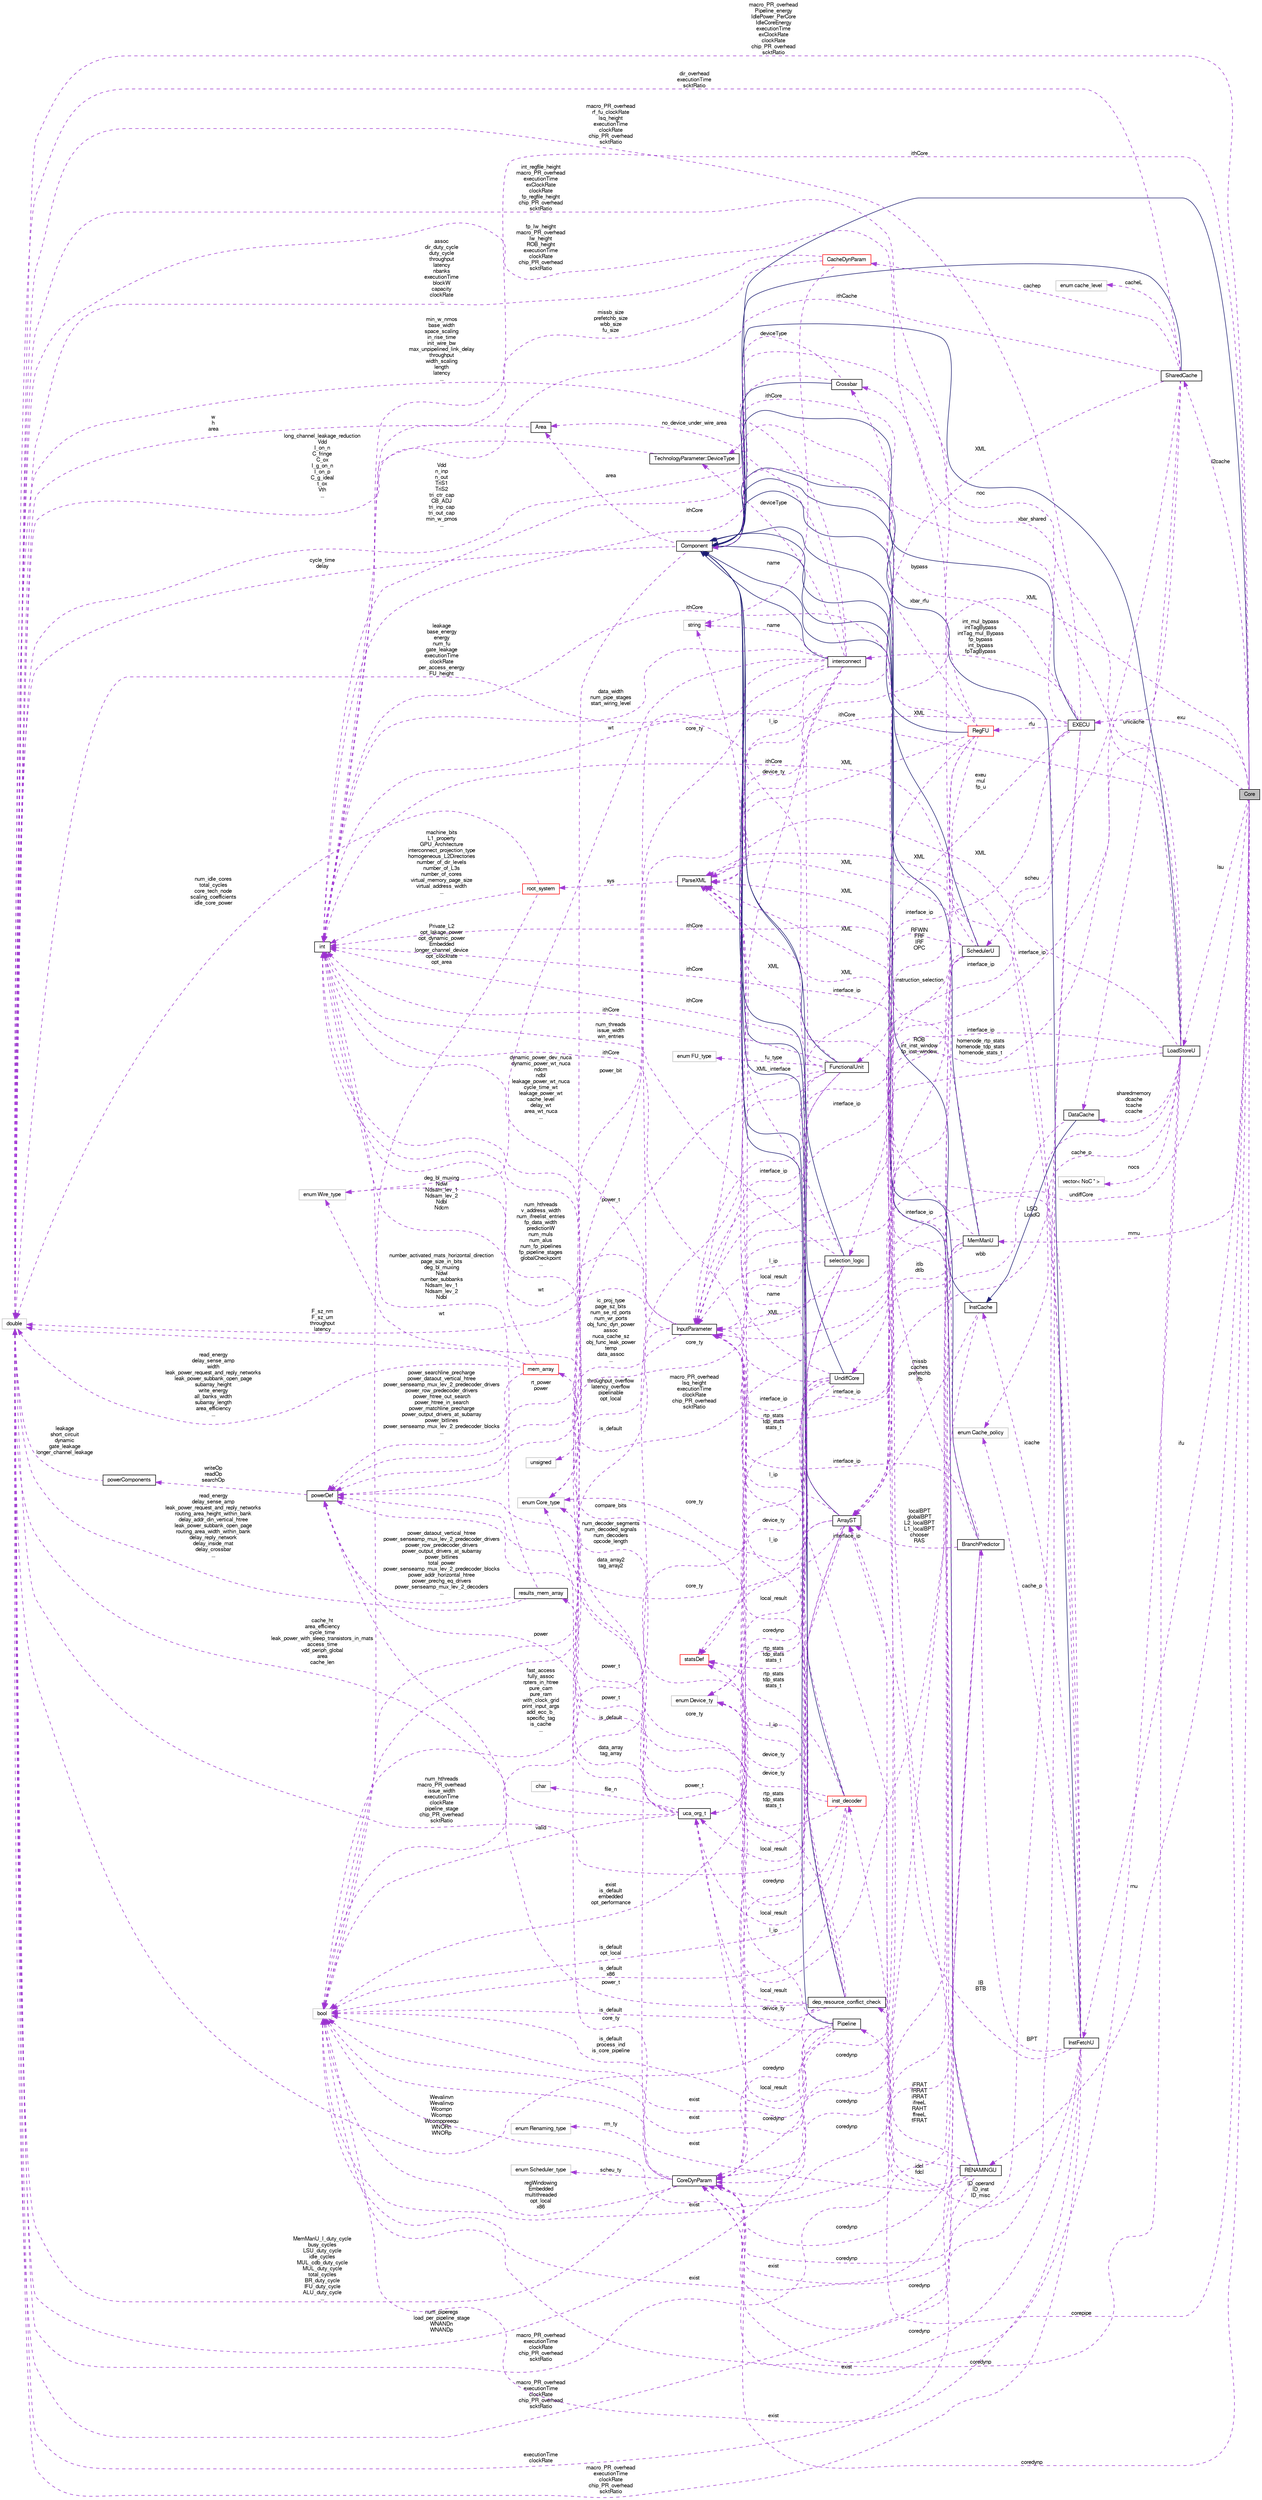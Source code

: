digraph G
{
  bgcolor="transparent";
  edge [fontname="FreeSans",fontsize="10",labelfontname="FreeSans",labelfontsize="10"];
  node [fontname="FreeSans",fontsize="10",shape=record];
  rankdir=LR;
  Node1 [label="Core",height=0.2,width=0.4,color="black", fillcolor="grey75", style="filled" fontcolor="black"];
  Node2 -> Node1 [dir=back,color="midnightblue",fontsize="10",style="solid",fontname="FreeSans"];
  Node2 [label="Component",height=0.2,width=0.4,color="black",URL="$classComponent.html"];
  Node3 -> Node2 [dir=back,color="darkorchid3",fontsize="10",style="dashed",label="cycle_time\ndelay",fontname="FreeSans"];
  Node3 [label="double",height=0.2,width=0.4,color="grey75"];
  Node4 -> Node2 [dir=back,color="darkorchid3",fontsize="10",style="dashed",label="rt_power\npower",fontname="FreeSans"];
  Node4 [label="powerDef",height=0.2,width=0.4,color="black",URL="$classpowerDef.html"];
  Node5 -> Node4 [dir=back,color="darkorchid3",fontsize="10",style="dashed",label="writeOp\nreadOp\nsearchOp",fontname="FreeSans"];
  Node5 [label="powerComponents",height=0.2,width=0.4,color="black",URL="$classpowerComponents.html"];
  Node3 -> Node5 [dir=back,color="darkorchid3",fontsize="10",style="dashed",label="leakage\nshort_circuit\ndynamic\ngate_leakage\nlonger_channel_leakage",fontname="FreeSans"];
  Node6 -> Node2 [dir=back,color="darkorchid3",fontsize="10",style="dashed",label="area",fontname="FreeSans"];
  Node6 [label="Area",height=0.2,width=0.4,color="black",URL="$classArea.html"];
  Node3 -> Node6 [dir=back,color="darkorchid3",fontsize="10",style="dashed",label="w\nh\narea",fontname="FreeSans"];
  Node7 -> Node1 [dir=back,color="darkorchid3",fontsize="10",style="dashed",label="undiffCore",fontname="FreeSans"];
  Node7 [label="UndiffCore",height=0.2,width=0.4,color="black",URL="$classUndiffCore.html"];
  Node2 -> Node7 [dir=back,color="midnightblue",fontsize="10",style="solid",fontname="FreeSans"];
  Node3 -> Node7 [dir=back,color="darkorchid3",fontsize="10",style="dashed",label="num_hthreads\nmacro_PR_overhead\nissue_width\nexecutionTime\nclockRate\npipeline_stage\nchip_PR_overhead\nscktRatio",fontname="FreeSans"];
  Node8 -> Node7 [dir=back,color="darkorchid3",fontsize="10",style="dashed",label="coredynp",fontname="FreeSans"];
  Node8 [label="CoreDynParam",height=0.2,width=0.4,color="black",URL="$classCoreDynParam.html"];
  Node3 -> Node8 [dir=back,color="darkorchid3",fontsize="10",style="dashed",label="MemManU_I_duty_cycle\nbusy_cycles\nLSU_duty_cycle\nidle_cycles\nMUL_cdb_duty_cycle\nMUL_duty_cycle\ntotal_cycles\nBR_duty_cycle\nIFU_duty_cycle\nALU_duty_cycle\n...",fontname="FreeSans"];
  Node9 -> Node8 [dir=back,color="darkorchid3",fontsize="10",style="dashed",label="num_hthreads\nv_address_width\nnum_ifreelist_entries\nfp_data_width\npredictionW\nnum_muls\nnum_alus\nnum_fp_pipelines\nfp_pipeline_stages\nglobalCheckpoint\n...",fontname="FreeSans"];
  Node9 [label="int",height=0.2,width=0.4,color="black",URL="$classint.html"];
  Node10 -> Node8 [dir=back,color="darkorchid3",fontsize="10",style="dashed",label="rm_ty",fontname="FreeSans"];
  Node10 [label="enum Renaming_type",height=0.2,width=0.4,color="grey75"];
  Node11 -> Node8 [dir=back,color="darkorchid3",fontsize="10",style="dashed",label="regWindowing\nEmbedded\nmultithreaded\nopt_local\nx86",fontname="FreeSans"];
  Node11 [label="bool",height=0.2,width=0.4,color="grey75"];
  Node12 -> Node8 [dir=back,color="darkorchid3",fontsize="10",style="dashed",label="scheu_ty",fontname="FreeSans"];
  Node12 [label="enum Scheduler_type",height=0.2,width=0.4,color="grey75"];
  Node13 -> Node8 [dir=back,color="darkorchid3",fontsize="10",style="dashed",label="core_ty",fontname="FreeSans"];
  Node13 [label="enum Core_type",height=0.2,width=0.4,color="grey75"];
  Node9 -> Node7 [dir=back,color="darkorchid3",fontsize="10",style="dashed",label="ithCore",fontname="FreeSans"];
  Node11 -> Node7 [dir=back,color="darkorchid3",fontsize="10",style="dashed",label="exist\nis_default\nembedded\nopt_performance",fontname="FreeSans"];
  Node14 -> Node7 [dir=back,color="darkorchid3",fontsize="10",style="dashed",label="interface_ip",fontname="FreeSans"];
  Node14 [label="InputParameter",height=0.2,width=0.4,color="black",URL="$classInputParameter.html"];
  Node3 -> Node14 [dir=back,color="darkorchid3",fontsize="10",style="dashed",label="F_sz_nm\nF_sz_um\nthroughput\nlatency",fontname="FreeSans"];
  Node9 -> Node14 [dir=back,color="darkorchid3",fontsize="10",style="dashed",label="dynamic_power_dev_nuca\ndynamic_power_wt_nuca\nndcm\nndbl\nleakage_power_wt_nuca\ncycle_time_wt\nleakage_power_wt\ncache_level\ndelay_wt\narea_wt_nuca\n...",fontname="FreeSans"];
  Node11 -> Node14 [dir=back,color="darkorchid3",fontsize="10",style="dashed",label="fast_access\nfully_assoc\nrpters_in_htree\npure_cam\npure_ram\nwith_clock_grid\nprint_input_args\nadd_ecc_b_\nspecific_tag\nis_cache\n...",fontname="FreeSans"];
  Node15 -> Node14 [dir=back,color="darkorchid3",fontsize="10",style="dashed",label="wt",fontname="FreeSans"];
  Node15 [label="enum Wire_type",height=0.2,width=0.4,color="grey75"];
  Node16 -> Node14 [dir=back,color="darkorchid3",fontsize="10",style="dashed",label="ic_proj_type\npage_sz_bits\nnum_se_rd_ports\nnum_wr_ports\nobj_func_dyn_power\nassoc\nnuca_cache_sz\nobj_func_leak_power\ntemp\ndata_assoc\n...",fontname="FreeSans"];
  Node16 [label="unsigned",height=0.2,width=0.4,color="grey75"];
  Node17 -> Node7 [dir=back,color="darkorchid3",fontsize="10",style="dashed",label="XML",fontname="FreeSans"];
  Node17 [label="ParseXML",height=0.2,width=0.4,color="black",URL="$classParseXML.html"];
  Node18 -> Node17 [dir=back,color="darkorchid3",fontsize="10",style="dashed",label="sys",fontname="FreeSans"];
  Node18 [label="root_system",height=0.2,width=0.4,color="red",URL="$structroot__system.html"];
  Node3 -> Node18 [dir=back,color="darkorchid3",fontsize="10",style="dashed",label="num_idle_cores\ntotal_cycles\ncore_tech_node\nscaling_coefficients\nidle_core_power",fontname="FreeSans"];
  Node9 -> Node18 [dir=back,color="darkorchid3",fontsize="10",style="dashed",label="machine_bits\nL1_property\nGPU_Architecture\ninterconnect_projection_type\nhomogeneous_L2Directories\nnumber_of_dir_levels\nnumber_of_L3s\nnumber_of_cores\nvirtual_memory_page_size\nvirtual_address_width\n...",fontname="FreeSans"];
  Node11 -> Node18 [dir=back,color="darkorchid3",fontsize="10",style="dashed",label="Private_L2\nopt_lakage_power\nopt_dynamic_power\nEmbedded\nlonger_channel_device\nopt_clockrate\nopt_area",fontname="FreeSans"];
  Node13 -> Node7 [dir=back,color="darkorchid3",fontsize="10",style="dashed",label="core_ty",fontname="FreeSans"];
  Node19 -> Node1 [dir=back,color="darkorchid3",fontsize="10",style="dashed",label="corepipe",fontname="FreeSans"];
  Node19 [label="Pipeline",height=0.2,width=0.4,color="black",URL="$classPipeline.html"];
  Node2 -> Node19 [dir=back,color="midnightblue",fontsize="10",style="solid",fontname="FreeSans"];
  Node3 -> Node19 [dir=back,color="darkorchid3",fontsize="10",style="dashed",label="num_piperegs\nload_per_pipeline_stage\nWNANDn\nWNANDp",fontname="FreeSans"];
  Node20 -> Node19 [dir=back,color="darkorchid3",fontsize="10",style="dashed",label="device_ty",fontname="FreeSans"];
  Node20 [label="enum Device_ty",height=0.2,width=0.4,color="grey75"];
  Node8 -> Node19 [dir=back,color="darkorchid3",fontsize="10",style="dashed",label="coredynp",fontname="FreeSans"];
  Node21 -> Node19 [dir=back,color="darkorchid3",fontsize="10",style="dashed",label="local_result",fontname="FreeSans"];
  Node21 [label="uca_org_t",height=0.2,width=0.4,color="black",URL="$classuca__org__t.html"];
  Node3 -> Node21 [dir=back,color="darkorchid3",fontsize="10",style="dashed",label="cache_ht\narea_efficiency\ncycle_time\nleak_power_with_sleep_transistors_in_mats\naccess_time\nvdd_periph_global\narea\ncache_len",fontname="FreeSans"];
  Node22 -> Node21 [dir=back,color="darkorchid3",fontsize="10",style="dashed",label="file_n",fontname="FreeSans"];
  Node22 [label="char",height=0.2,width=0.4,color="grey75"];
  Node4 -> Node21 [dir=back,color="darkorchid3",fontsize="10",style="dashed",label="power",fontname="FreeSans"];
  Node23 -> Node21 [dir=back,color="darkorchid3",fontsize="10",style="dashed",label="data_array2\ntag_array2",fontname="FreeSans"];
  Node23 [label="mem_array",height=0.2,width=0.4,color="red",URL="$classmem__array.html"];
  Node3 -> Node23 [dir=back,color="darkorchid3",fontsize="10",style="dashed",label="read_energy\ndelay_sense_amp\nwidth\nleak_power_request_and_reply_networks\nleak_power_subbank_open_page\nsubarray_height\nwrite_energy\nall_banks_width\nsubarray_length\narea_efficiency\n...",fontname="FreeSans"];
  Node4 -> Node23 [dir=back,color="darkorchid3",fontsize="10",style="dashed",label="power_searchline_precharge\npower_dataout_vertical_htree\npower_senseamp_mux_lev_2_predecoder_drivers\npower_row_predecoder_drivers\npower_htree_out_search\npower_htree_in_search\npower_matchline_precharge\npower_output_drivers_at_subarray\npower_bitlines\npower_senseamp_mux_lev_2_predecoder_blocks\n...",fontname="FreeSans"];
  Node9 -> Node23 [dir=back,color="darkorchid3",fontsize="10",style="dashed",label="deg_bl_muxing\nNdwl\nNdsam_lev_1\nNdsam_lev_2\nNdbl\nNdcm",fontname="FreeSans"];
  Node15 -> Node23 [dir=back,color="darkorchid3",fontsize="10",style="dashed",label="wt",fontname="FreeSans"];
  Node24 -> Node21 [dir=back,color="darkorchid3",fontsize="10",style="dashed",label="data_array\ntag_array",fontname="FreeSans"];
  Node24 [label="results_mem_array",height=0.2,width=0.4,color="black",URL="$structresults__mem__array.html"];
  Node3 -> Node24 [dir=back,color="darkorchid3",fontsize="10",style="dashed",label="read_energy\ndelay_sense_amp\nleak_power_request_and_reply_networks\nrouting_area_height_within_bank\ndelay_addr_din_vertical_htree\nleak_power_subbank_open_page\nrouting_area_width_within_bank\ndelay_reply_network\ndelay_inside_mat\ndelay_crossbar\n...",fontname="FreeSans"];
  Node4 -> Node24 [dir=back,color="darkorchid3",fontsize="10",style="dashed",label="power_dataout_vertical_htree\npower_senseamp_mux_lev_2_predecoder_drivers\npower_row_predecoder_drivers\npower_output_drivers_at_subarray\npower_bitlines\ntotal_power\npower_senseamp_mux_lev_2_predecoder_blocks\npower_addr_horizontal_htree\npower_prechg_eq_drivers\npower_senseamp_mux_lev_2_decoders\n...",fontname="FreeSans"];
  Node9 -> Node24 [dir=back,color="darkorchid3",fontsize="10",style="dashed",label="number_activated_mats_horizontal_direction\npage_size_in_bits\ndeg_bl_muxing\nNdwl\nnumber_subbanks\nNdsam_lev_1\nNdsam_lev_2\nNdbl",fontname="FreeSans"];
  Node11 -> Node21 [dir=back,color="darkorchid3",fontsize="10",style="dashed",label="valid",fontname="FreeSans"];
  Node11 -> Node19 [dir=back,color="darkorchid3",fontsize="10",style="dashed",label="is_default\nprocess_ind\nis_core_pipeline",fontname="FreeSans"];
  Node14 -> Node19 [dir=back,color="darkorchid3",fontsize="10",style="dashed",label="l_ip",fontname="FreeSans"];
  Node25 -> Node1 [dir=back,color="darkorchid3",fontsize="10",style="dashed",label="exu",fontname="FreeSans"];
  Node25 [label="EXECU",height=0.2,width=0.4,color="black",URL="$classEXECU.html"];
  Node2 -> Node25 [dir=back,color="midnightblue",fontsize="10",style="solid",fontname="FreeSans"];
  Node26 -> Node25 [dir=back,color="darkorchid3",fontsize="10",style="dashed",label="exeu\nmul\nfp_u",fontname="FreeSans"];
  Node26 [label="FunctionalUnit",height=0.2,width=0.4,color="black",URL="$classFunctionalUnit.html"];
  Node2 -> Node26 [dir=back,color="midnightblue",fontsize="10",style="solid",fontname="FreeSans"];
  Node3 -> Node26 [dir=back,color="darkorchid3",fontsize="10",style="dashed",label="leakage\nbase_energy\nenergy\nnum_fu\ngate_leakage\nexecutionTime\nclockRate\nper_access_energy\nFU_height",fontname="FreeSans"];
  Node8 -> Node26 [dir=back,color="darkorchid3",fontsize="10",style="dashed",label="coredynp",fontname="FreeSans"];
  Node4 -> Node26 [dir=back,color="darkorchid3",fontsize="10",style="dashed",label="power_t",fontname="FreeSans"];
  Node27 -> Node26 [dir=back,color="darkorchid3",fontsize="10",style="dashed",label="rtp_stats\ntdp_stats\nstats_t",fontname="FreeSans"];
  Node27 [label="statsDef",height=0.2,width=0.4,color="red",URL="$classstatsDef.html"];
  Node28 -> Node26 [dir=back,color="darkorchid3",fontsize="10",style="dashed",label="fu_type",fontname="FreeSans"];
  Node28 [label="enum FU_type",height=0.2,width=0.4,color="grey75"];
  Node9 -> Node26 [dir=back,color="darkorchid3",fontsize="10",style="dashed",label="ithCore",fontname="FreeSans"];
  Node11 -> Node26 [dir=back,color="darkorchid3",fontsize="10",style="dashed",label="is_default",fontname="FreeSans"];
  Node14 -> Node26 [dir=back,color="darkorchid3",fontsize="10",style="dashed",label="interface_ip",fontname="FreeSans"];
  Node17 -> Node26 [dir=back,color="darkorchid3",fontsize="10",style="dashed",label="XML",fontname="FreeSans"];
  Node3 -> Node25 [dir=back,color="darkorchid3",fontsize="10",style="dashed",label="macro_PR_overhead\nrf_fu_clockRate\nlsq_height\nexecutionTime\nclockRate\nchip_PR_overhead\nscktRatio",fontname="FreeSans"];
  Node29 -> Node25 [dir=back,color="darkorchid3",fontsize="10",style="dashed",label="scheu",fontname="FreeSans"];
  Node29 [label="SchedulerU",height=0.2,width=0.4,color="black",URL="$classSchedulerU.html"];
  Node2 -> Node29 [dir=back,color="midnightblue",fontsize="10",style="solid",fontname="FreeSans"];
  Node3 -> Node29 [dir=back,color="darkorchid3",fontsize="10",style="dashed",label="fp_Iw_height\nmacro_PR_overhead\nIw_height\nROB_height\nexecutionTime\nclockRate\nchip_PR_overhead\nscktRatio",fontname="FreeSans"];
  Node30 -> Node29 [dir=back,color="darkorchid3",fontsize="10",style="dashed",label="ROB\nint_inst_window\nfp_inst_window",fontname="FreeSans"];
  Node30 [label="ArrayST",height=0.2,width=0.4,color="black",URL="$classArrayST.html"];
  Node2 -> Node30 [dir=back,color="midnightblue",fontsize="10",style="solid",fontname="FreeSans"];
  Node20 -> Node30 [dir=back,color="darkorchid3",fontsize="10",style="dashed",label="device_ty",fontname="FreeSans"];
  Node4 -> Node30 [dir=back,color="darkorchid3",fontsize="10",style="dashed",label="power_t",fontname="FreeSans"];
  Node21 -> Node30 [dir=back,color="darkorchid3",fontsize="10",style="dashed",label="local_result",fontname="FreeSans"];
  Node27 -> Node30 [dir=back,color="darkorchid3",fontsize="10",style="dashed",label="rtp_stats\ntdp_stats\nstats_t",fontname="FreeSans"];
  Node11 -> Node30 [dir=back,color="darkorchid3",fontsize="10",style="dashed",label="is_default\nopt_local",fontname="FreeSans"];
  Node31 -> Node30 [dir=back,color="darkorchid3",fontsize="10",style="dashed",label="name",fontname="FreeSans"];
  Node31 [label="string",height=0.2,width=0.4,color="grey75"];
  Node14 -> Node30 [dir=back,color="darkorchid3",fontsize="10",style="dashed",label="l_ip",fontname="FreeSans"];
  Node13 -> Node30 [dir=back,color="darkorchid3",fontsize="10",style="dashed",label="core_ty",fontname="FreeSans"];
  Node8 -> Node29 [dir=back,color="darkorchid3",fontsize="10",style="dashed",label="coredynp",fontname="FreeSans"];
  Node9 -> Node29 [dir=back,color="darkorchid3",fontsize="10",style="dashed",label="ithCore",fontname="FreeSans"];
  Node11 -> Node29 [dir=back,color="darkorchid3",fontsize="10",style="dashed",label="exist",fontname="FreeSans"];
  Node14 -> Node29 [dir=back,color="darkorchid3",fontsize="10",style="dashed",label="interface_ip",fontname="FreeSans"];
  Node32 -> Node29 [dir=back,color="darkorchid3",fontsize="10",style="dashed",label="instruction_selection",fontname="FreeSans"];
  Node32 [label="selection_logic",height=0.2,width=0.4,color="black",URL="$classselection__logic.html"];
  Node2 -> Node32 [dir=back,color="midnightblue",fontsize="10",style="solid",fontname="FreeSans"];
  Node20 -> Node32 [dir=back,color="darkorchid3",fontsize="10",style="dashed",label="device_ty",fontname="FreeSans"];
  Node21 -> Node32 [dir=back,color="darkorchid3",fontsize="10",style="dashed",label="local_result",fontname="FreeSans"];
  Node9 -> Node32 [dir=back,color="darkorchid3",fontsize="10",style="dashed",label="num_threads\nissue_width\nwin_entries",fontname="FreeSans"];
  Node11 -> Node32 [dir=back,color="darkorchid3",fontsize="10",style="dashed",label="is_default",fontname="FreeSans"];
  Node14 -> Node32 [dir=back,color="darkorchid3",fontsize="10",style="dashed",label="l_ip",fontname="FreeSans"];
  Node17 -> Node32 [dir=back,color="darkorchid3",fontsize="10",style="dashed",label="XML_interface",fontname="FreeSans"];
  Node13 -> Node32 [dir=back,color="darkorchid3",fontsize="10",style="dashed",label="core_ty",fontname="FreeSans"];
  Node17 -> Node29 [dir=back,color="darkorchid3",fontsize="10",style="dashed",label="XML",fontname="FreeSans"];
  Node8 -> Node25 [dir=back,color="darkorchid3",fontsize="10",style="dashed",label="coredynp",fontname="FreeSans"];
  Node2 -> Node25 [dir=back,color="darkorchid3",fontsize="10",style="dashed",label="bypass",fontname="FreeSans"];
  Node33 -> Node25 [dir=back,color="darkorchid3",fontsize="10",style="dashed",label="int_mul_bypass\nintTagBypass\nintTag_mul_Bypass\nfp_bypass\nint_bypass\nfpTagBypass",fontname="FreeSans"];
  Node33 [label="interconnect",height=0.2,width=0.4,color="black",URL="$classinterconnect.html"];
  Node2 -> Node33 [dir=back,color="midnightblue",fontsize="10",style="solid",fontname="FreeSans"];
  Node3 -> Node33 [dir=back,color="darkorchid3",fontsize="10",style="dashed",label="min_w_nmos\nbase_width\nspace_scaling\nin_rise_time\ninit_wire_bw\nmax_unpipelined_link_delay\nthroughput\nwidth_scaling\nlength\nlatency\n...",fontname="FreeSans"];
  Node31 -> Node33 [dir=back,color="darkorchid3",fontsize="10",style="dashed",label="name",fontname="FreeSans"];
  Node20 -> Node33 [dir=back,color="darkorchid3",fontsize="10",style="dashed",label="device_ty",fontname="FreeSans"];
  Node4 -> Node33 [dir=back,color="darkorchid3",fontsize="10",style="dashed",label="power_bit",fontname="FreeSans"];
  Node21 -> Node33 [dir=back,color="darkorchid3",fontsize="10",style="dashed",label="local_result",fontname="FreeSans"];
  Node9 -> Node33 [dir=back,color="darkorchid3",fontsize="10",style="dashed",label="data_width\nnum_pipe_stages\nstart_wiring_level",fontname="FreeSans"];
  Node11 -> Node33 [dir=back,color="darkorchid3",fontsize="10",style="dashed",label="throughput_overflow\nlatency_overflow\npipelinable\nopt_local",fontname="FreeSans"];
  Node6 -> Node33 [dir=back,color="darkorchid3",fontsize="10",style="dashed",label="no_device_under_wire_area",fontname="FreeSans"];
  Node15 -> Node33 [dir=back,color="darkorchid3",fontsize="10",style="dashed",label="wt",fontname="FreeSans"];
  Node14 -> Node33 [dir=back,color="darkorchid3",fontsize="10",style="dashed",label="l_ip",fontname="FreeSans"];
  Node34 -> Node33 [dir=back,color="darkorchid3",fontsize="10",style="dashed",label="deviceType",fontname="FreeSans"];
  Node34 [label="TechnologyParameter::DeviceType",height=0.2,width=0.4,color="black",URL="$classTechnologyParameter_1_1DeviceType.html"];
  Node3 -> Node34 [dir=back,color="darkorchid3",fontsize="10",style="dashed",label="long_channel_leakage_reduction\nVdd\nI_on_n\nC_fringe\nC_ox\nI_g_on_n\nI_on_p\nC_g_ideal\nt_ox\nVth\n...",fontname="FreeSans"];
  Node13 -> Node33 [dir=back,color="darkorchid3",fontsize="10",style="dashed",label="core_ty",fontname="FreeSans"];
  Node9 -> Node25 [dir=back,color="darkorchid3",fontsize="10",style="dashed",label="ithCore",fontname="FreeSans"];
  Node11 -> Node25 [dir=back,color="darkorchid3",fontsize="10",style="dashed",label="exist",fontname="FreeSans"];
  Node14 -> Node25 [dir=back,color="darkorchid3",fontsize="10",style="dashed",label="interface_ip",fontname="FreeSans"];
  Node17 -> Node25 [dir=back,color="darkorchid3",fontsize="10",style="dashed",label="XML",fontname="FreeSans"];
  Node35 -> Node25 [dir=back,color="darkorchid3",fontsize="10",style="dashed",label="rfu",fontname="FreeSans"];
  Node35 [label="RegFU",height=0.2,width=0.4,color="red",URL="$classRegFU.html"];
  Node2 -> Node35 [dir=back,color="midnightblue",fontsize="10",style="solid",fontname="FreeSans"];
  Node3 -> Node35 [dir=back,color="darkorchid3",fontsize="10",style="dashed",label="int_regfile_height\nmacro_PR_overhead\nexecutionTime\nexClockRate\nclockRate\nfp_regfile_height\nchip_PR_overhead\nscktRatio",fontname="FreeSans"];
  Node30 -> Node35 [dir=back,color="darkorchid3",fontsize="10",style="dashed",label="RFWIN\nFRF\nIRF\nOPC",fontname="FreeSans"];
  Node8 -> Node35 [dir=back,color="darkorchid3",fontsize="10",style="dashed",label="coredynp",fontname="FreeSans"];
  Node9 -> Node35 [dir=back,color="darkorchid3",fontsize="10",style="dashed",label="ithCore",fontname="FreeSans"];
  Node11 -> Node35 [dir=back,color="darkorchid3",fontsize="10",style="dashed",label="exist",fontname="FreeSans"];
  Node14 -> Node35 [dir=back,color="darkorchid3",fontsize="10",style="dashed",label="interface_ip",fontname="FreeSans"];
  Node17 -> Node35 [dir=back,color="darkorchid3",fontsize="10",style="dashed",label="XML",fontname="FreeSans"];
  Node36 -> Node35 [dir=back,color="darkorchid3",fontsize="10",style="dashed",label="xbar_rfu",fontname="FreeSans"];
  Node36 [label="Crossbar",height=0.2,width=0.4,color="black",URL="$classCrossbar.html"];
  Node2 -> Node36 [dir=back,color="midnightblue",fontsize="10",style="solid",fontname="FreeSans"];
  Node3 -> Node36 [dir=back,color="darkorchid3",fontsize="10",style="dashed",label="Vdd\nn_inp\nn_out\nTriS1\nTriS2\ntri_ctr_cap\nCB_ADJ\ntri_inp_cap\ntri_out_cap\nmin_w_pmos\n...",fontname="FreeSans"];
  Node34 -> Node36 [dir=back,color="darkorchid3",fontsize="10",style="dashed",label="deviceType",fontname="FreeSans"];
  Node3 -> Node1 [dir=back,color="darkorchid3",fontsize="10",style="dashed",label="macro_PR_overhead\nPipeline_energy\nIdlePower_PerCore\nIdleCoreEnergy\nexecutionTime\nexClockRate\nclockRate\nchip_PR_overhead\nscktRatio",fontname="FreeSans"];
  Node8 -> Node1 [dir=back,color="darkorchid3",fontsize="10",style="dashed",label="coredynp",fontname="FreeSans"];
  Node37 -> Node1 [dir=back,color="darkorchid3",fontsize="10",style="dashed",label="ifu",fontname="FreeSans"];
  Node37 [label="InstFetchU",height=0.2,width=0.4,color="black",URL="$classInstFetchU.html"];
  Node2 -> Node37 [dir=back,color="midnightblue",fontsize="10",style="solid",fontname="FreeSans"];
  Node38 -> Node37 [dir=back,color="darkorchid3",fontsize="10",style="dashed",label="cache_p",fontname="FreeSans"];
  Node38 [label="enum Cache_policy",height=0.2,width=0.4,color="grey75"];
  Node3 -> Node37 [dir=back,color="darkorchid3",fontsize="10",style="dashed",label="macro_PR_overhead\nexecutionTime\nclockRate\nchip_PR_overhead\nscktRatio",fontname="FreeSans"];
  Node30 -> Node37 [dir=back,color="darkorchid3",fontsize="10",style="dashed",label="IB\nBTB",fontname="FreeSans"];
  Node8 -> Node37 [dir=back,color="darkorchid3",fontsize="10",style="dashed",label="coredynp",fontname="FreeSans"];
  Node9 -> Node37 [dir=back,color="darkorchid3",fontsize="10",style="dashed",label="ithCore",fontname="FreeSans"];
  Node11 -> Node37 [dir=back,color="darkorchid3",fontsize="10",style="dashed",label="exist",fontname="FreeSans"];
  Node39 -> Node37 [dir=back,color="darkorchid3",fontsize="10",style="dashed",label="ID_operand\nID_inst\nID_misc",fontname="FreeSans"];
  Node39 [label="inst_decoder",height=0.2,width=0.4,color="red",URL="$classinst__decoder.html"];
  Node2 -> Node39 [dir=back,color="midnightblue",fontsize="10",style="solid",fontname="FreeSans"];
  Node20 -> Node39 [dir=back,color="darkorchid3",fontsize="10",style="dashed",label="device_ty",fontname="FreeSans"];
  Node4 -> Node39 [dir=back,color="darkorchid3",fontsize="10",style="dashed",label="power_t",fontname="FreeSans"];
  Node21 -> Node39 [dir=back,color="darkorchid3",fontsize="10",style="dashed",label="local_result",fontname="FreeSans"];
  Node27 -> Node39 [dir=back,color="darkorchid3",fontsize="10",style="dashed",label="rtp_stats\ntdp_stats\nstats_t",fontname="FreeSans"];
  Node9 -> Node39 [dir=back,color="darkorchid3",fontsize="10",style="dashed",label="num_decoder_segments\nnum_decoded_signals\nnum_decoders\nopcode_length",fontname="FreeSans"];
  Node11 -> Node39 [dir=back,color="darkorchid3",fontsize="10",style="dashed",label="is_default\nx86",fontname="FreeSans"];
  Node14 -> Node39 [dir=back,color="darkorchid3",fontsize="10",style="dashed",label="l_ip",fontname="FreeSans"];
  Node13 -> Node39 [dir=back,color="darkorchid3",fontsize="10",style="dashed",label="core_ty",fontname="FreeSans"];
  Node40 -> Node37 [dir=back,color="darkorchid3",fontsize="10",style="dashed",label="BPT",fontname="FreeSans"];
  Node40 [label="BranchPredictor",height=0.2,width=0.4,color="black",URL="$classBranchPredictor.html"];
  Node2 -> Node40 [dir=back,color="midnightblue",fontsize="10",style="solid",fontname="FreeSans"];
  Node3 -> Node40 [dir=back,color="darkorchid3",fontsize="10",style="dashed",label="macro_PR_overhead\nexecutionTime\nclockRate\nchip_PR_overhead\nscktRatio",fontname="FreeSans"];
  Node30 -> Node40 [dir=back,color="darkorchid3",fontsize="10",style="dashed",label="localBPT\nglobalBPT\nL2_localBPT\nL1_localBPT\nchooser\nRAS",fontname="FreeSans"];
  Node8 -> Node40 [dir=back,color="darkorchid3",fontsize="10",style="dashed",label="coredynp",fontname="FreeSans"];
  Node9 -> Node40 [dir=back,color="darkorchid3",fontsize="10",style="dashed",label="ithCore",fontname="FreeSans"];
  Node11 -> Node40 [dir=back,color="darkorchid3",fontsize="10",style="dashed",label="exist",fontname="FreeSans"];
  Node14 -> Node40 [dir=back,color="darkorchid3",fontsize="10",style="dashed",label="interface_ip",fontname="FreeSans"];
  Node17 -> Node40 [dir=back,color="darkorchid3",fontsize="10",style="dashed",label="XML",fontname="FreeSans"];
  Node41 -> Node37 [dir=back,color="darkorchid3",fontsize="10",style="dashed",label="icache",fontname="FreeSans"];
  Node41 [label="InstCache",height=0.2,width=0.4,color="black",URL="$classInstCache.html"];
  Node2 -> Node41 [dir=back,color="midnightblue",fontsize="10",style="solid",fontname="FreeSans"];
  Node30 -> Node41 [dir=back,color="darkorchid3",fontsize="10",style="dashed",label="missb\ncaches\nprefetchb\nifb",fontname="FreeSans"];
  Node4 -> Node41 [dir=back,color="darkorchid3",fontsize="10",style="dashed",label="power_t",fontname="FreeSans"];
  Node14 -> Node37 [dir=back,color="darkorchid3",fontsize="10",style="dashed",label="interface_ip",fontname="FreeSans"];
  Node17 -> Node37 [dir=back,color="darkorchid3",fontsize="10",style="dashed",label="XML",fontname="FreeSans"];
  Node42 -> Node1 [dir=back,color="darkorchid3",fontsize="10",style="dashed",label="l2cache",fontname="FreeSans"];
  Node42 [label="SharedCache",height=0.2,width=0.4,color="black",URL="$classSharedCache.html"];
  Node2 -> Node42 [dir=back,color="midnightblue",fontsize="10",style="solid",fontname="FreeSans"];
  Node43 -> Node42 [dir=back,color="darkorchid3",fontsize="10",style="dashed",label="cachep",fontname="FreeSans"];
  Node43 [label="CacheDynParam",height=0.2,width=0.4,color="red",URL="$classCacheDynParam.html"];
  Node3 -> Node43 [dir=back,color="darkorchid3",fontsize="10",style="dashed",label="assoc\ndir_duty_cycle\nduty_cycle\nthroughput\nlatency\nnbanks\nexecutionTime\nblockW\ncapacity\nclockRate\n...",fontname="FreeSans"];
  Node31 -> Node43 [dir=back,color="darkorchid3",fontsize="10",style="dashed",label="name",fontname="FreeSans"];
  Node9 -> Node43 [dir=back,color="darkorchid3",fontsize="10",style="dashed",label="missb_size\nprefetchb_size\nwbb_size\nfu_size",fontname="FreeSans"];
  Node3 -> Node42 [dir=back,color="darkorchid3",fontsize="10",style="dashed",label="dir_overhead\nexecutionTime\nscktRatio",fontname="FreeSans"];
  Node44 -> Node42 [dir=back,color="darkorchid3",fontsize="10",style="dashed",label="cacheL",fontname="FreeSans"];
  Node44 [label="enum cache_level",height=0.2,width=0.4,color="grey75"];
  Node27 -> Node42 [dir=back,color="darkorchid3",fontsize="10",style="dashed",label="homenode_rtp_stats\nhomenode_tdp_stats\nhomenode_stats_t",fontname="FreeSans"];
  Node9 -> Node42 [dir=back,color="darkorchid3",fontsize="10",style="dashed",label="ithCache",fontname="FreeSans"];
  Node14 -> Node42 [dir=back,color="darkorchid3",fontsize="10",style="dashed",label="interface_ip",fontname="FreeSans"];
  Node45 -> Node42 [dir=back,color="darkorchid3",fontsize="10",style="dashed",label="unicache",fontname="FreeSans"];
  Node45 [label="DataCache",height=0.2,width=0.4,color="black",URL="$classDataCache.html"];
  Node41 -> Node45 [dir=back,color="midnightblue",fontsize="10",style="solid",fontname="FreeSans"];
  Node30 -> Node45 [dir=back,color="darkorchid3",fontsize="10",style="dashed",label="wbb",fontname="FreeSans"];
  Node17 -> Node42 [dir=back,color="darkorchid3",fontsize="10",style="dashed",label="XML",fontname="FreeSans"];
  Node46 -> Node1 [dir=back,color="darkorchid3",fontsize="10",style="dashed",label="rnu",fontname="FreeSans"];
  Node46 [label="RENAMINGU",height=0.2,width=0.4,color="black",URL="$classRENAMINGU.html"];
  Node2 -> Node46 [dir=back,color="midnightblue",fontsize="10",style="solid",fontname="FreeSans"];
  Node3 -> Node46 [dir=back,color="darkorchid3",fontsize="10",style="dashed",label="executionTime\nclockRate",fontname="FreeSans"];
  Node30 -> Node46 [dir=back,color="darkorchid3",fontsize="10",style="dashed",label="iFRAT\nfRRAT\niRRAT\nifreeL\nRAHT\nffreeL\nfFRAT",fontname="FreeSans"];
  Node8 -> Node46 [dir=back,color="darkorchid3",fontsize="10",style="dashed",label="coredynp",fontname="FreeSans"];
  Node9 -> Node46 [dir=back,color="darkorchid3",fontsize="10",style="dashed",label="ithCore",fontname="FreeSans"];
  Node11 -> Node46 [dir=back,color="darkorchid3",fontsize="10",style="dashed",label="exist",fontname="FreeSans"];
  Node14 -> Node46 [dir=back,color="darkorchid3",fontsize="10",style="dashed",label="interface_ip",fontname="FreeSans"];
  Node17 -> Node46 [dir=back,color="darkorchid3",fontsize="10",style="dashed",label="XML",fontname="FreeSans"];
  Node47 -> Node46 [dir=back,color="darkorchid3",fontsize="10",style="dashed",label="idcl\nfdcl",fontname="FreeSans"];
  Node47 [label="dep_resource_conflict_check",height=0.2,width=0.4,color="black",URL="$classdep__resource__conflict__check.html"];
  Node2 -> Node47 [dir=back,color="midnightblue",fontsize="10",style="solid",fontname="FreeSans"];
  Node3 -> Node47 [dir=back,color="darkorchid3",fontsize="10",style="dashed",label="Wevalinvn\nWevalinvp\nWcompn\nWcompp\nWcomppreequ\nWNORn\nWNORp",fontname="FreeSans"];
  Node8 -> Node47 [dir=back,color="darkorchid3",fontsize="10",style="dashed",label="coredynp",fontname="FreeSans"];
  Node4 -> Node47 [dir=back,color="darkorchid3",fontsize="10",style="dashed",label="power_t",fontname="FreeSans"];
  Node21 -> Node47 [dir=back,color="darkorchid3",fontsize="10",style="dashed",label="local_result",fontname="FreeSans"];
  Node27 -> Node47 [dir=back,color="darkorchid3",fontsize="10",style="dashed",label="rtp_stats\ntdp_stats\nstats_t",fontname="FreeSans"];
  Node9 -> Node47 [dir=back,color="darkorchid3",fontsize="10",style="dashed",label="compare_bits",fontname="FreeSans"];
  Node11 -> Node47 [dir=back,color="darkorchid3",fontsize="10",style="dashed",label="is_default",fontname="FreeSans"];
  Node14 -> Node47 [dir=back,color="darkorchid3",fontsize="10",style="dashed",label="l_ip",fontname="FreeSans"];
  Node9 -> Node1 [dir=back,color="darkorchid3",fontsize="10",style="dashed",label="ithCore",fontname="FreeSans"];
  Node14 -> Node1 [dir=back,color="darkorchid3",fontsize="10",style="dashed",label="interface_ip",fontname="FreeSans"];
  Node17 -> Node1 [dir=back,color="darkorchid3",fontsize="10",style="dashed",label="XML",fontname="FreeSans"];
  Node48 -> Node1 [dir=back,color="darkorchid3",fontsize="10",style="dashed",label="mmu",fontname="FreeSans"];
  Node48 [label="MemManU",height=0.2,width=0.4,color="black",URL="$classMemManU.html"];
  Node2 -> Node48 [dir=back,color="midnightblue",fontsize="10",style="solid",fontname="FreeSans"];
  Node3 -> Node48 [dir=back,color="darkorchid3",fontsize="10",style="dashed",label="macro_PR_overhead\nexecutionTime\nclockRate\nchip_PR_overhead\nscktRatio",fontname="FreeSans"];
  Node30 -> Node48 [dir=back,color="darkorchid3",fontsize="10",style="dashed",label="itlb\ndtlb",fontname="FreeSans"];
  Node8 -> Node48 [dir=back,color="darkorchid3",fontsize="10",style="dashed",label="coredynp",fontname="FreeSans"];
  Node9 -> Node48 [dir=back,color="darkorchid3",fontsize="10",style="dashed",label="ithCore",fontname="FreeSans"];
  Node11 -> Node48 [dir=back,color="darkorchid3",fontsize="10",style="dashed",label="exist",fontname="FreeSans"];
  Node14 -> Node48 [dir=back,color="darkorchid3",fontsize="10",style="dashed",label="interface_ip",fontname="FreeSans"];
  Node17 -> Node48 [dir=back,color="darkorchid3",fontsize="10",style="dashed",label="XML",fontname="FreeSans"];
  Node49 -> Node1 [dir=back,color="darkorchid3",fontsize="10",style="dashed",label="lsu",fontname="FreeSans"];
  Node49 [label="LoadStoreU",height=0.2,width=0.4,color="black",URL="$classLoadStoreU.html"];
  Node2 -> Node49 [dir=back,color="midnightblue",fontsize="10",style="solid",fontname="FreeSans"];
  Node38 -> Node49 [dir=back,color="darkorchid3",fontsize="10",style="dashed",label="cache_p",fontname="FreeSans"];
  Node50 -> Node49 [dir=back,color="darkorchid3",fontsize="10",style="dashed",label="nocs",fontname="FreeSans"];
  Node50 [label="vector\< NoC * \>",height=0.2,width=0.4,color="grey75"];
  Node3 -> Node49 [dir=back,color="darkorchid3",fontsize="10",style="dashed",label="macro_PR_overhead\nlsq_height\nexecutionTime\nclockRate\nchip_PR_overhead\nscktRatio",fontname="FreeSans"];
  Node30 -> Node49 [dir=back,color="darkorchid3",fontsize="10",style="dashed",label="LSQ\nLoadQ",fontname="FreeSans"];
  Node8 -> Node49 [dir=back,color="darkorchid3",fontsize="10",style="dashed",label="coredynp",fontname="FreeSans"];
  Node2 -> Node49 [dir=back,color="darkorchid3",fontsize="10",style="dashed",label="noc",fontname="FreeSans"];
  Node9 -> Node49 [dir=back,color="darkorchid3",fontsize="10",style="dashed",label="ithCore",fontname="FreeSans"];
  Node11 -> Node49 [dir=back,color="darkorchid3",fontsize="10",style="dashed",label="exist",fontname="FreeSans"];
  Node14 -> Node49 [dir=back,color="darkorchid3",fontsize="10",style="dashed",label="interface_ip",fontname="FreeSans"];
  Node45 -> Node49 [dir=back,color="darkorchid3",fontsize="10",style="dashed",label="sharedmemory\ndcache\ntcache\nccache",fontname="FreeSans"];
  Node17 -> Node49 [dir=back,color="darkorchid3",fontsize="10",style="dashed",label="XML",fontname="FreeSans"];
  Node36 -> Node49 [dir=back,color="darkorchid3",fontsize="10",style="dashed",label="xbar_shared",fontname="FreeSans"];
}
